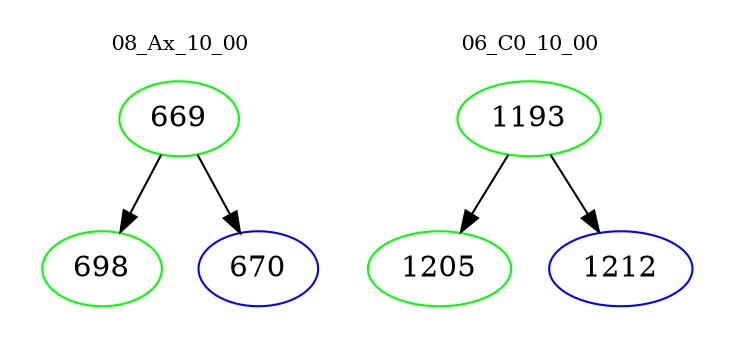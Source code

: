digraph{
subgraph cluster_0 {
color = white
label = "08_Ax_10_00";
fontsize=10;
T0_669 [label="669", color="green"]
T0_669 -> T0_698 [color="black"]
T0_698 [label="698", color="green"]
T0_669 -> T0_670 [color="black"]
T0_670 [label="670", color="blue"]
}
subgraph cluster_1 {
color = white
label = "06_C0_10_00";
fontsize=10;
T1_1193 [label="1193", color="green"]
T1_1193 -> T1_1205 [color="black"]
T1_1205 [label="1205", color="green"]
T1_1193 -> T1_1212 [color="black"]
T1_1212 [label="1212", color="blue"]
}
}
